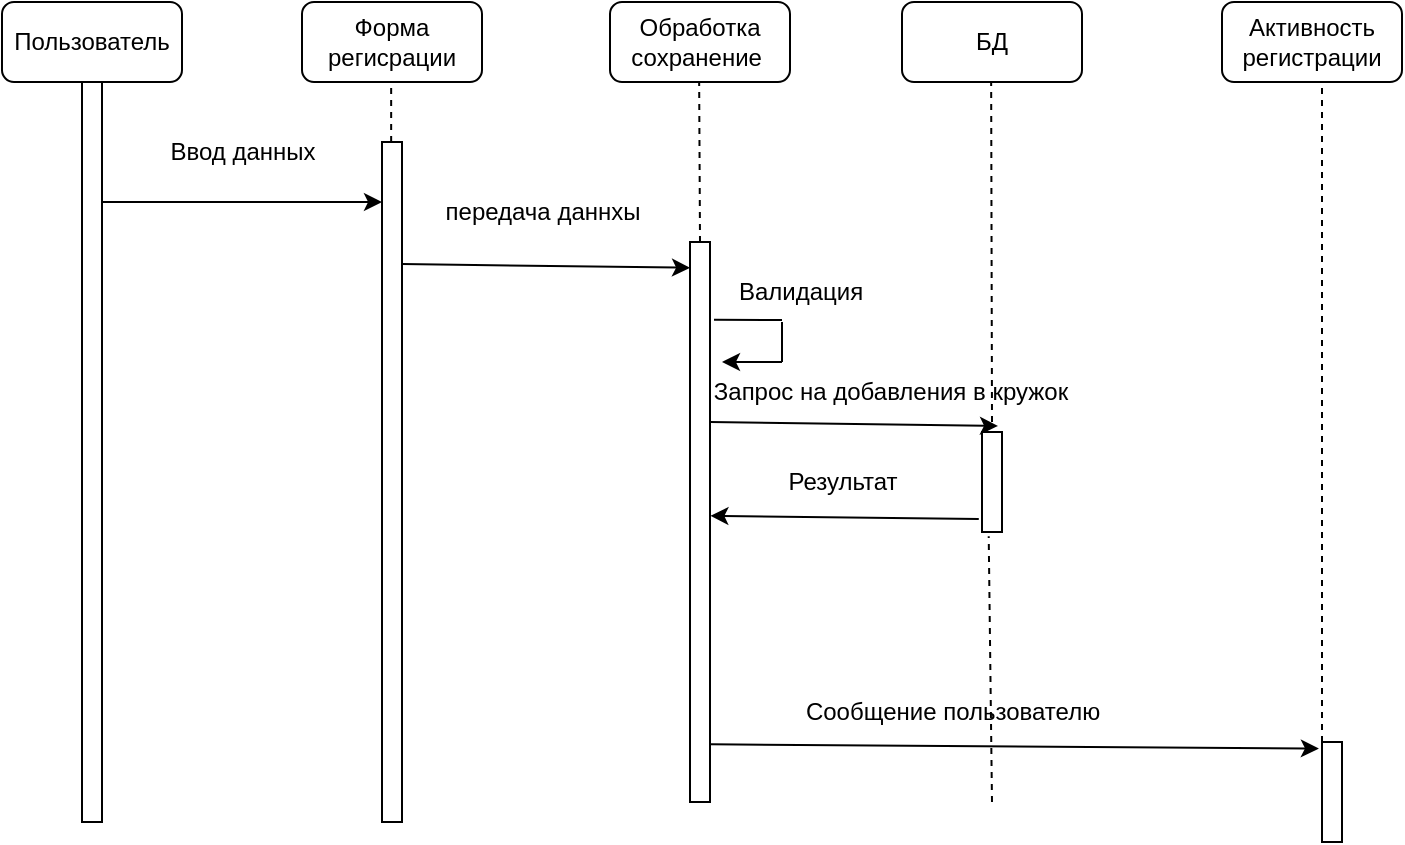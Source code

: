 <mxfile version="24.7.16">
  <diagram id="w3JCvAwlTOYWEmXaqbOC" name="Страница — 1">
    <mxGraphModel dx="1042" dy="1832" grid="1" gridSize="10" guides="1" tooltips="1" connect="1" arrows="1" fold="1" page="1" pageScale="1" pageWidth="827" pageHeight="1169" math="0" shadow="0">
      <root>
        <mxCell id="0" />
        <mxCell id="1" parent="0" />
        <mxCell id="8wNaf2nfPr32FArFu5Zn-1" value="Пользователь" style="rounded=1;whiteSpace=wrap;html=1;" parent="1" vertex="1">
          <mxGeometry x="20" y="-1140" width="90" height="40" as="geometry" />
        </mxCell>
        <mxCell id="8wNaf2nfPr32FArFu5Zn-2" value="" style="verticalLabelPosition=bottom;verticalAlign=top;html=1;shape=mxgraph.basic.rect;fillColor2=none;strokeWidth=1;size=20;indent=5;" parent="1" vertex="1">
          <mxGeometry x="60" y="-1100" width="10" height="370" as="geometry" />
        </mxCell>
        <mxCell id="8wNaf2nfPr32FArFu5Zn-3" value="" style="endArrow=classic;html=1;rounded=0;" parent="1" edge="1">
          <mxGeometry width="50" height="50" relative="1" as="geometry">
            <mxPoint x="70" y="-1040" as="sourcePoint" />
            <mxPoint x="210" y="-1040" as="targetPoint" />
          </mxGeometry>
        </mxCell>
        <mxCell id="8wNaf2nfPr32FArFu5Zn-4" value="Ввод данных" style="text;html=1;align=center;verticalAlign=middle;resizable=0;points=[];autosize=1;strokeColor=none;fillColor=none;" parent="1" vertex="1">
          <mxGeometry x="90" y="-1080" width="100" height="30" as="geometry" />
        </mxCell>
        <mxCell id="8wNaf2nfPr32FArFu5Zn-6" value="Форма регисрации" style="rounded=1;whiteSpace=wrap;html=1;" parent="1" vertex="1">
          <mxGeometry x="170" y="-1140" width="90" height="40" as="geometry" />
        </mxCell>
        <mxCell id="8wNaf2nfPr32FArFu5Zn-7" value="" style="endArrow=none;dashed=1;html=1;rounded=0;" parent="1" edge="1">
          <mxGeometry width="50" height="50" relative="1" as="geometry">
            <mxPoint x="214.58" y="-1070" as="sourcePoint" />
            <mxPoint x="214.58" y="-1100" as="targetPoint" />
          </mxGeometry>
        </mxCell>
        <mxCell id="8wNaf2nfPr32FArFu5Zn-8" value="" style="verticalLabelPosition=bottom;verticalAlign=top;html=1;shape=mxgraph.basic.rect;fillColor2=none;strokeWidth=1;size=20;indent=5;" parent="1" vertex="1">
          <mxGeometry x="210" y="-1070" width="10" height="340" as="geometry" />
        </mxCell>
        <mxCell id="8wNaf2nfPr32FArFu5Zn-9" value="" style="endArrow=classic;html=1;rounded=0;entryX=0;entryY=0.046;entryDx=0;entryDy=0;entryPerimeter=0;" parent="1" target="8wNaf2nfPr32FArFu5Zn-13" edge="1">
          <mxGeometry width="50" height="50" relative="1" as="geometry">
            <mxPoint x="220" y="-1009" as="sourcePoint" />
            <mxPoint x="359" y="-1010" as="targetPoint" />
          </mxGeometry>
        </mxCell>
        <mxCell id="8wNaf2nfPr32FArFu5Zn-10" value="передача даннхы" style="text;html=1;align=center;verticalAlign=middle;resizable=0;points=[];autosize=1;strokeColor=none;fillColor=none;" parent="1" vertex="1">
          <mxGeometry x="230" y="-1050" width="120" height="30" as="geometry" />
        </mxCell>
        <mxCell id="8wNaf2nfPr32FArFu5Zn-11" value="Обработка сохранение&amp;nbsp;" style="rounded=1;whiteSpace=wrap;html=1;" parent="1" vertex="1">
          <mxGeometry x="324" y="-1140" width="90" height="40" as="geometry" />
        </mxCell>
        <mxCell id="8wNaf2nfPr32FArFu5Zn-12" value="" style="endArrow=none;dashed=1;html=1;rounded=0;" parent="1" edge="1">
          <mxGeometry width="50" height="50" relative="1" as="geometry">
            <mxPoint x="369" y="-1020" as="sourcePoint" />
            <mxPoint x="368.58" y="-1100" as="targetPoint" />
          </mxGeometry>
        </mxCell>
        <mxCell id="8wNaf2nfPr32FArFu5Zn-13" value="" style="verticalLabelPosition=bottom;verticalAlign=top;html=1;shape=mxgraph.basic.rect;fillColor2=none;strokeWidth=1;size=20;indent=5;" parent="1" vertex="1">
          <mxGeometry x="364" y="-1020" width="10" height="280" as="geometry" />
        </mxCell>
        <mxCell id="8wNaf2nfPr32FArFu5Zn-16" value="" style="endArrow=none;html=1;rounded=0;" parent="1" edge="1">
          <mxGeometry width="50" height="50" relative="1" as="geometry">
            <mxPoint x="410" y="-960" as="sourcePoint" />
            <mxPoint x="410" y="-980" as="targetPoint" />
          </mxGeometry>
        </mxCell>
        <mxCell id="8wNaf2nfPr32FArFu5Zn-17" value="" style="endArrow=none;html=1;rounded=0;entryX=1.2;entryY=0.139;entryDx=0;entryDy=0;entryPerimeter=0;" parent="1" target="8wNaf2nfPr32FArFu5Zn-13" edge="1">
          <mxGeometry width="50" height="50" relative="1" as="geometry">
            <mxPoint x="410" y="-981" as="sourcePoint" />
            <mxPoint x="390" y="-990" as="targetPoint" />
          </mxGeometry>
        </mxCell>
        <mxCell id="8wNaf2nfPr32FArFu5Zn-18" value="" style="endArrow=classic;html=1;rounded=0;" parent="1" edge="1">
          <mxGeometry width="50" height="50" relative="1" as="geometry">
            <mxPoint x="410" y="-960" as="sourcePoint" />
            <mxPoint x="380" y="-960" as="targetPoint" />
          </mxGeometry>
        </mxCell>
        <mxCell id="8wNaf2nfPr32FArFu5Zn-19" value="Валидация" style="text;html=1;align=center;verticalAlign=middle;resizable=0;points=[];autosize=1;strokeColor=none;fillColor=none;" parent="1" vertex="1">
          <mxGeometry x="374" y="-1010" width="90" height="30" as="geometry" />
        </mxCell>
        <mxCell id="8wNaf2nfPr32FArFu5Zn-20" value="БД" style="rounded=1;whiteSpace=wrap;html=1;" parent="1" vertex="1">
          <mxGeometry x="470" y="-1140" width="90" height="40" as="geometry" />
        </mxCell>
        <mxCell id="8wNaf2nfPr32FArFu5Zn-21" value="" style="endArrow=none;dashed=1;html=1;rounded=0;" parent="1" edge="1">
          <mxGeometry width="50" height="50" relative="1" as="geometry">
            <mxPoint x="515" y="-930" as="sourcePoint" />
            <mxPoint x="514.58" y="-1100" as="targetPoint" />
          </mxGeometry>
        </mxCell>
        <mxCell id="8wNaf2nfPr32FArFu5Zn-22" value="" style="endArrow=classic;html=1;rounded=0;entryX=0;entryY=0.046;entryDx=0;entryDy=0;entryPerimeter=0;" parent="1" edge="1">
          <mxGeometry width="50" height="50" relative="1" as="geometry">
            <mxPoint x="374" y="-930" as="sourcePoint" />
            <mxPoint x="518" y="-928" as="targetPoint" />
          </mxGeometry>
        </mxCell>
        <mxCell id="8wNaf2nfPr32FArFu5Zn-23" value="" style="verticalLabelPosition=bottom;verticalAlign=top;html=1;shape=mxgraph.basic.rect;fillColor2=none;strokeWidth=1;size=20;indent=5;" parent="1" vertex="1">
          <mxGeometry x="510" y="-925" width="10" height="50" as="geometry" />
        </mxCell>
        <mxCell id="8wNaf2nfPr32FArFu5Zn-24" value="Запрос на добавления в кружок" style="text;html=1;align=center;verticalAlign=middle;resizable=0;points=[];autosize=1;strokeColor=none;fillColor=none;" parent="1" vertex="1">
          <mxGeometry x="364" y="-960" width="200" height="30" as="geometry" />
        </mxCell>
        <mxCell id="8wNaf2nfPr32FArFu5Zn-25" value="" style="endArrow=classic;html=1;rounded=0;entryX=1.019;entryY=0.489;entryDx=0;entryDy=0;entryPerimeter=0;exitX=-0.161;exitY=0.87;exitDx=0;exitDy=0;exitPerimeter=0;" parent="1" source="8wNaf2nfPr32FArFu5Zn-23" target="8wNaf2nfPr32FArFu5Zn-13" edge="1">
          <mxGeometry width="50" height="50" relative="1" as="geometry">
            <mxPoint x="366" y="-830" as="sourcePoint" />
            <mxPoint x="510" y="-828" as="targetPoint" />
          </mxGeometry>
        </mxCell>
        <mxCell id="8wNaf2nfPr32FArFu5Zn-26" value="Результат" style="text;html=1;align=center;verticalAlign=middle;resizable=0;points=[];autosize=1;strokeColor=none;fillColor=none;" parent="1" vertex="1">
          <mxGeometry x="400" y="-915" width="80" height="30" as="geometry" />
        </mxCell>
        <mxCell id="8wNaf2nfPr32FArFu5Zn-27" value="Активность регистрации" style="rounded=1;whiteSpace=wrap;html=1;" parent="1" vertex="1">
          <mxGeometry x="630" y="-1140" width="90" height="40" as="geometry" />
        </mxCell>
        <mxCell id="8wNaf2nfPr32FArFu5Zn-28" value="" style="endArrow=none;dashed=1;html=1;rounded=0;" parent="1" edge="1">
          <mxGeometry width="50" height="50" relative="1" as="geometry">
            <mxPoint x="680" y="-770" as="sourcePoint" />
            <mxPoint x="680" y="-1100" as="targetPoint" />
          </mxGeometry>
        </mxCell>
        <mxCell id="8wNaf2nfPr32FArFu5Zn-29" value="" style="verticalLabelPosition=bottom;verticalAlign=top;html=1;shape=mxgraph.basic.rect;fillColor2=none;strokeWidth=1;size=20;indent=5;" parent="1" vertex="1">
          <mxGeometry x="680" y="-770" width="10" height="50" as="geometry" />
        </mxCell>
        <mxCell id="8wNaf2nfPr32FArFu5Zn-30" value="" style="endArrow=none;dashed=1;html=1;rounded=0;entryX=0.336;entryY=1.042;entryDx=0;entryDy=0;entryPerimeter=0;" parent="1" target="8wNaf2nfPr32FArFu5Zn-23" edge="1">
          <mxGeometry width="50" height="50" relative="1" as="geometry">
            <mxPoint x="515" y="-740" as="sourcePoint" />
            <mxPoint x="514.55" y="-850" as="targetPoint" />
          </mxGeometry>
        </mxCell>
        <mxCell id="8wNaf2nfPr32FArFu5Zn-31" value="" style="endArrow=classic;html=1;rounded=0;entryX=-0.155;entryY=0.065;entryDx=0;entryDy=0;entryPerimeter=0;exitX=1.045;exitY=0.897;exitDx=0;exitDy=0;exitPerimeter=0;" parent="1" source="8wNaf2nfPr32FArFu5Zn-13" target="8wNaf2nfPr32FArFu5Zn-29" edge="1">
          <mxGeometry width="50" height="50" relative="1" as="geometry">
            <mxPoint x="374" y="-750" as="sourcePoint" />
            <mxPoint x="424" y="-800" as="targetPoint" />
          </mxGeometry>
        </mxCell>
        <mxCell id="8wNaf2nfPr32FArFu5Zn-32" value="Сообщение пользователю" style="text;html=1;align=center;verticalAlign=middle;resizable=0;points=[];autosize=1;strokeColor=none;fillColor=none;" parent="1" vertex="1">
          <mxGeometry x="410" y="-800" width="170" height="30" as="geometry" />
        </mxCell>
      </root>
    </mxGraphModel>
  </diagram>
</mxfile>
